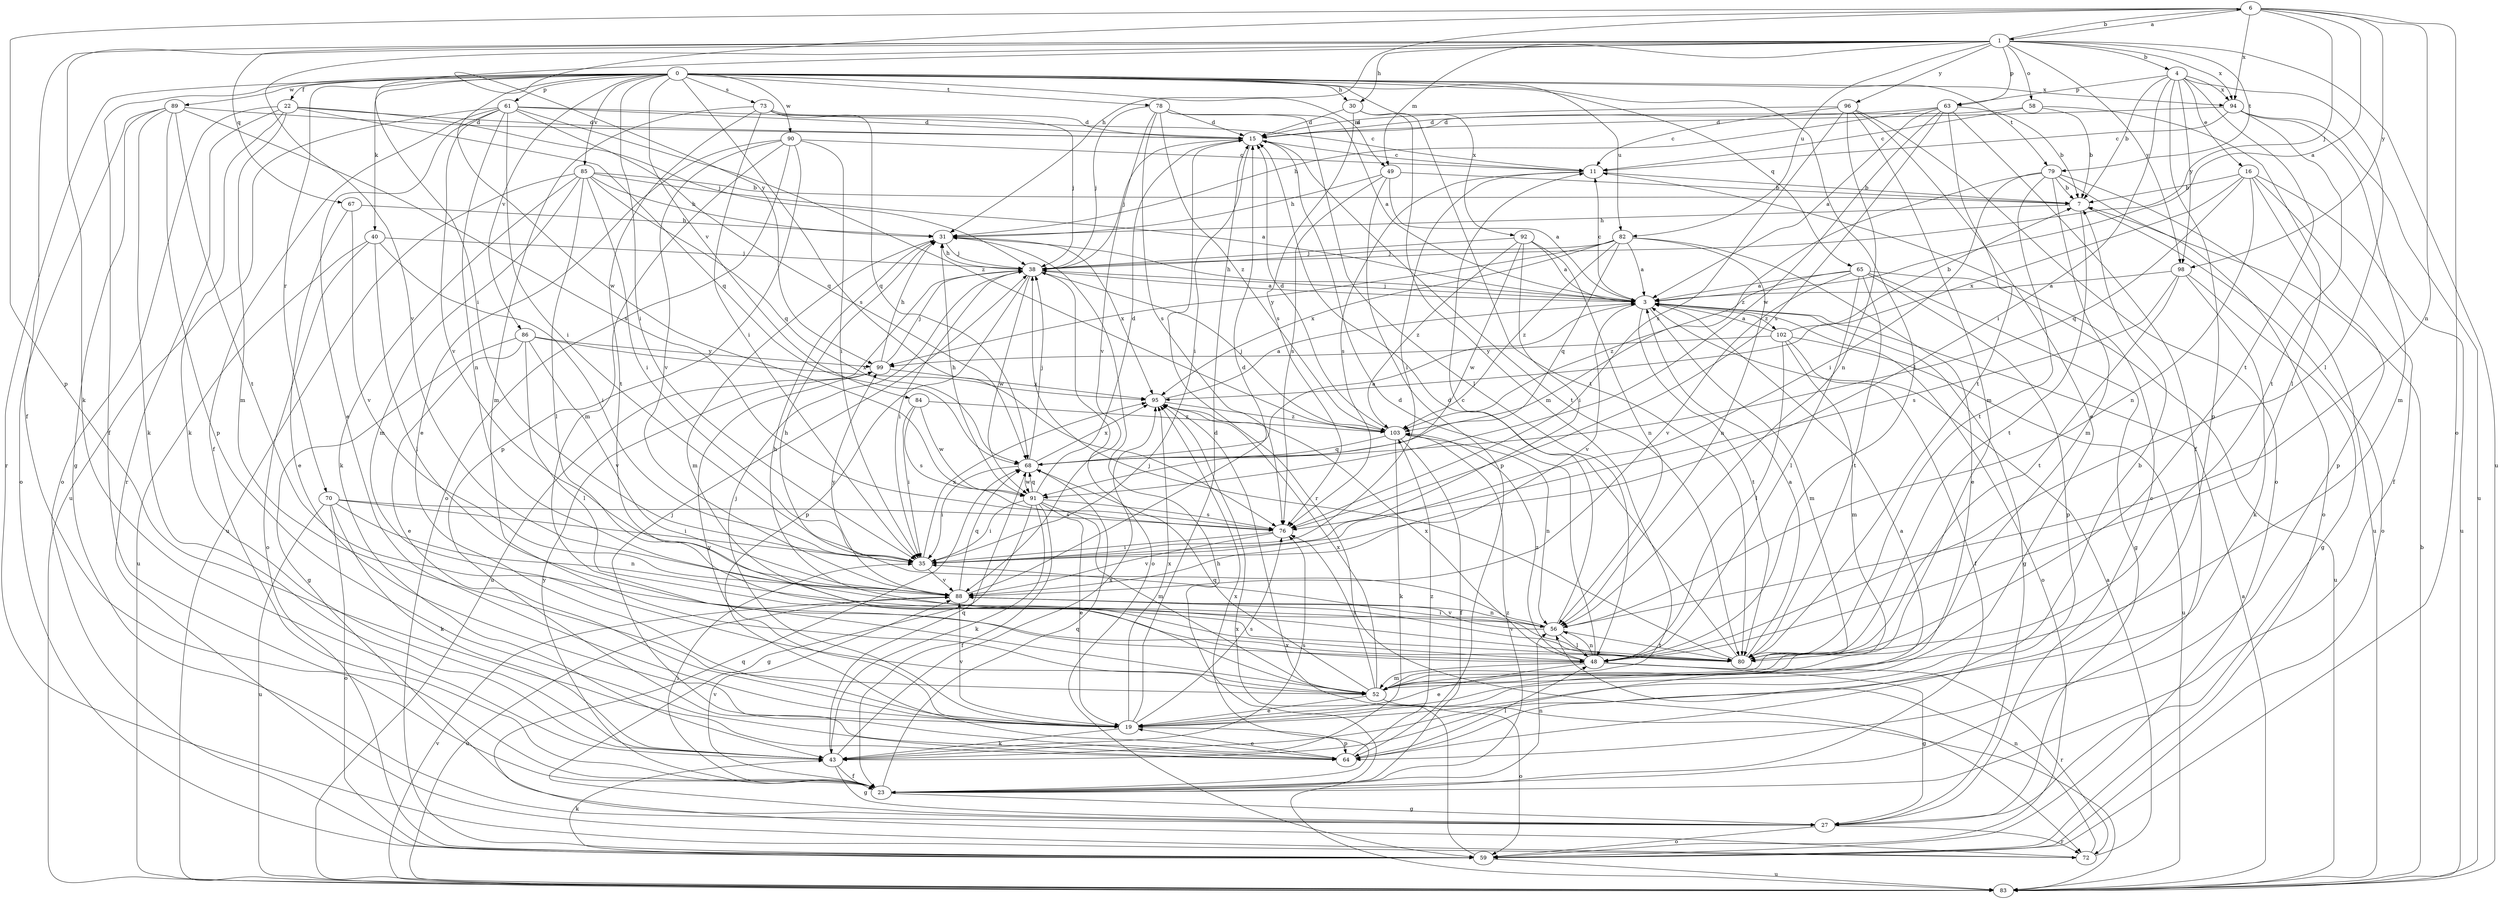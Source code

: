 strict digraph  {
0;
1;
3;
4;
6;
7;
11;
15;
16;
19;
22;
23;
27;
30;
31;
35;
38;
40;
43;
48;
49;
52;
56;
58;
59;
61;
63;
64;
65;
67;
68;
70;
72;
73;
76;
78;
79;
80;
82;
83;
84;
85;
86;
88;
89;
90;
91;
92;
94;
95;
96;
98;
99;
102;
103;
0 -> 22  [label=f];
0 -> 23  [label=f];
0 -> 30  [label=h];
0 -> 35  [label=i];
0 -> 40  [label=k];
0 -> 48  [label=l];
0 -> 49  [label=m];
0 -> 61  [label=p];
0 -> 65  [label=q];
0 -> 70  [label=r];
0 -> 72  [label=r];
0 -> 73  [label=s];
0 -> 76  [label=s];
0 -> 78  [label=t];
0 -> 79  [label=t];
0 -> 82  [label=u];
0 -> 84  [label=v];
0 -> 85  [label=v];
0 -> 86  [label=v];
0 -> 89  [label=w];
0 -> 90  [label=w];
0 -> 91  [label=w];
0 -> 92  [label=x];
0 -> 94  [label=x];
1 -> 4  [label=b];
1 -> 6  [label=b];
1 -> 23  [label=f];
1 -> 30  [label=h];
1 -> 35  [label=i];
1 -> 43  [label=k];
1 -> 49  [label=m];
1 -> 58  [label=o];
1 -> 63  [label=p];
1 -> 67  [label=q];
1 -> 79  [label=t];
1 -> 82  [label=u];
1 -> 83  [label=u];
1 -> 88  [label=v];
1 -> 94  [label=x];
1 -> 96  [label=y];
1 -> 98  [label=y];
3 -> 11  [label=c];
3 -> 27  [label=g];
3 -> 31  [label=h];
3 -> 38  [label=j];
3 -> 52  [label=m];
3 -> 59  [label=o];
3 -> 80  [label=t];
3 -> 88  [label=v];
3 -> 102  [label=z];
4 -> 7  [label=b];
4 -> 16  [label=e];
4 -> 35  [label=i];
4 -> 48  [label=l];
4 -> 63  [label=p];
4 -> 64  [label=p];
4 -> 80  [label=t];
4 -> 94  [label=x];
4 -> 98  [label=y];
6 -> 1  [label=a];
6 -> 3  [label=a];
6 -> 31  [label=h];
6 -> 38  [label=j];
6 -> 56  [label=n];
6 -> 59  [label=o];
6 -> 64  [label=p];
6 -> 94  [label=x];
6 -> 98  [label=y];
6 -> 99  [label=y];
7 -> 31  [label=h];
7 -> 59  [label=o];
7 -> 80  [label=t];
11 -> 7  [label=b];
11 -> 35  [label=i];
11 -> 76  [label=s];
15 -> 11  [label=c];
15 -> 35  [label=i];
15 -> 38  [label=j];
15 -> 72  [label=r];
15 -> 80  [label=t];
16 -> 7  [label=b];
16 -> 23  [label=f];
16 -> 56  [label=n];
16 -> 64  [label=p];
16 -> 68  [label=q];
16 -> 83  [label=u];
16 -> 95  [label=x];
19 -> 7  [label=b];
19 -> 15  [label=d];
19 -> 38  [label=j];
19 -> 43  [label=k];
19 -> 64  [label=p];
19 -> 76  [label=s];
19 -> 88  [label=v];
19 -> 95  [label=x];
19 -> 99  [label=y];
22 -> 15  [label=d];
22 -> 38  [label=j];
22 -> 43  [label=k];
22 -> 52  [label=m];
22 -> 59  [label=o];
22 -> 68  [label=q];
22 -> 72  [label=r];
23 -> 27  [label=g];
23 -> 35  [label=i];
23 -> 56  [label=n];
23 -> 68  [label=q];
23 -> 88  [label=v];
23 -> 95  [label=x];
23 -> 99  [label=y];
23 -> 103  [label=z];
27 -> 11  [label=c];
27 -> 59  [label=o];
27 -> 72  [label=r];
30 -> 15  [label=d];
30 -> 52  [label=m];
30 -> 76  [label=s];
30 -> 80  [label=t];
31 -> 38  [label=j];
31 -> 52  [label=m];
31 -> 95  [label=x];
35 -> 88  [label=v];
35 -> 95  [label=x];
38 -> 3  [label=a];
38 -> 31  [label=h];
38 -> 35  [label=i];
38 -> 59  [label=o];
38 -> 64  [label=p];
38 -> 83  [label=u];
38 -> 91  [label=w];
40 -> 35  [label=i];
40 -> 38  [label=j];
40 -> 48  [label=l];
40 -> 59  [label=o];
40 -> 83  [label=u];
43 -> 3  [label=a];
43 -> 23  [label=f];
43 -> 27  [label=g];
43 -> 68  [label=q];
43 -> 76  [label=s];
43 -> 95  [label=x];
48 -> 15  [label=d];
48 -> 19  [label=e];
48 -> 27  [label=g];
48 -> 52  [label=m];
48 -> 56  [label=n];
48 -> 72  [label=r];
48 -> 95  [label=x];
48 -> 103  [label=z];
49 -> 3  [label=a];
49 -> 7  [label=b];
49 -> 31  [label=h];
49 -> 64  [label=p];
49 -> 76  [label=s];
52 -> 19  [label=e];
52 -> 59  [label=o];
52 -> 68  [label=q];
52 -> 76  [label=s];
52 -> 95  [label=x];
56 -> 11  [label=c];
56 -> 31  [label=h];
56 -> 48  [label=l];
56 -> 80  [label=t];
56 -> 88  [label=v];
58 -> 7  [label=b];
58 -> 11  [label=c];
58 -> 15  [label=d];
58 -> 48  [label=l];
59 -> 43  [label=k];
59 -> 83  [label=u];
59 -> 95  [label=x];
61 -> 11  [label=c];
61 -> 15  [label=d];
61 -> 19  [label=e];
61 -> 23  [label=f];
61 -> 35  [label=i];
61 -> 56  [label=n];
61 -> 68  [label=q];
61 -> 83  [label=u];
61 -> 88  [label=v];
61 -> 103  [label=z];
63 -> 3  [label=a];
63 -> 7  [label=b];
63 -> 15  [label=d];
63 -> 23  [label=f];
63 -> 31  [label=h];
63 -> 76  [label=s];
63 -> 80  [label=t];
63 -> 91  [label=w];
64 -> 19  [label=e];
64 -> 38  [label=j];
64 -> 48  [label=l];
64 -> 103  [label=z];
65 -> 3  [label=a];
65 -> 27  [label=g];
65 -> 48  [label=l];
65 -> 64  [label=p];
65 -> 80  [label=t];
65 -> 83  [label=u];
65 -> 88  [label=v];
65 -> 103  [label=z];
67 -> 19  [label=e];
67 -> 31  [label=h];
67 -> 88  [label=v];
68 -> 3  [label=a];
68 -> 35  [label=i];
68 -> 38  [label=j];
68 -> 91  [label=w];
68 -> 95  [label=x];
70 -> 35  [label=i];
70 -> 43  [label=k];
70 -> 56  [label=n];
70 -> 59  [label=o];
70 -> 76  [label=s];
70 -> 83  [label=u];
72 -> 3  [label=a];
72 -> 56  [label=n];
72 -> 68  [label=q];
73 -> 15  [label=d];
73 -> 35  [label=i];
73 -> 38  [label=j];
73 -> 52  [label=m];
73 -> 68  [label=q];
73 -> 80  [label=t];
76 -> 35  [label=i];
76 -> 88  [label=v];
78 -> 3  [label=a];
78 -> 15  [label=d];
78 -> 38  [label=j];
78 -> 48  [label=l];
78 -> 76  [label=s];
78 -> 88  [label=v];
78 -> 103  [label=z];
79 -> 7  [label=b];
79 -> 35  [label=i];
79 -> 52  [label=m];
79 -> 59  [label=o];
79 -> 80  [label=t];
79 -> 83  [label=u];
79 -> 103  [label=z];
80 -> 3  [label=a];
80 -> 15  [label=d];
80 -> 31  [label=h];
80 -> 35  [label=i];
80 -> 38  [label=j];
80 -> 88  [label=v];
82 -> 3  [label=a];
82 -> 19  [label=e];
82 -> 38  [label=j];
82 -> 56  [label=n];
82 -> 68  [label=q];
82 -> 95  [label=x];
82 -> 99  [label=y];
82 -> 103  [label=z];
83 -> 3  [label=a];
83 -> 7  [label=b];
83 -> 31  [label=h];
83 -> 88  [label=v];
83 -> 95  [label=x];
84 -> 35  [label=i];
84 -> 76  [label=s];
84 -> 91  [label=w];
84 -> 103  [label=z];
85 -> 3  [label=a];
85 -> 7  [label=b];
85 -> 31  [label=h];
85 -> 35  [label=i];
85 -> 43  [label=k];
85 -> 48  [label=l];
85 -> 52  [label=m];
85 -> 68  [label=q];
85 -> 83  [label=u];
86 -> 19  [label=e];
86 -> 27  [label=g];
86 -> 48  [label=l];
86 -> 88  [label=v];
86 -> 95  [label=x];
86 -> 99  [label=y];
88 -> 15  [label=d];
88 -> 56  [label=n];
88 -> 68  [label=q];
88 -> 83  [label=u];
88 -> 99  [label=y];
89 -> 15  [label=d];
89 -> 27  [label=g];
89 -> 43  [label=k];
89 -> 59  [label=o];
89 -> 64  [label=p];
89 -> 76  [label=s];
89 -> 80  [label=t];
90 -> 11  [label=c];
90 -> 19  [label=e];
90 -> 35  [label=i];
90 -> 52  [label=m];
90 -> 59  [label=o];
90 -> 64  [label=p];
90 -> 88  [label=v];
91 -> 15  [label=d];
91 -> 19  [label=e];
91 -> 23  [label=f];
91 -> 27  [label=g];
91 -> 31  [label=h];
91 -> 35  [label=i];
91 -> 43  [label=k];
91 -> 52  [label=m];
91 -> 68  [label=q];
91 -> 76  [label=s];
92 -> 3  [label=a];
92 -> 35  [label=i];
92 -> 38  [label=j];
92 -> 56  [label=n];
92 -> 91  [label=w];
92 -> 103  [label=z];
94 -> 11  [label=c];
94 -> 15  [label=d];
94 -> 52  [label=m];
94 -> 80  [label=t];
94 -> 83  [label=u];
95 -> 3  [label=a];
95 -> 103  [label=z];
96 -> 11  [label=c];
96 -> 15  [label=d];
96 -> 19  [label=e];
96 -> 52  [label=m];
96 -> 56  [label=n];
96 -> 59  [label=o];
96 -> 76  [label=s];
98 -> 3  [label=a];
98 -> 27  [label=g];
98 -> 43  [label=k];
98 -> 76  [label=s];
98 -> 80  [label=t];
99 -> 31  [label=h];
99 -> 38  [label=j];
99 -> 95  [label=x];
102 -> 3  [label=a];
102 -> 7  [label=b];
102 -> 23  [label=f];
102 -> 48  [label=l];
102 -> 52  [label=m];
102 -> 83  [label=u];
102 -> 99  [label=y];
103 -> 15  [label=d];
103 -> 23  [label=f];
103 -> 38  [label=j];
103 -> 43  [label=k];
103 -> 56  [label=n];
103 -> 68  [label=q];
}
